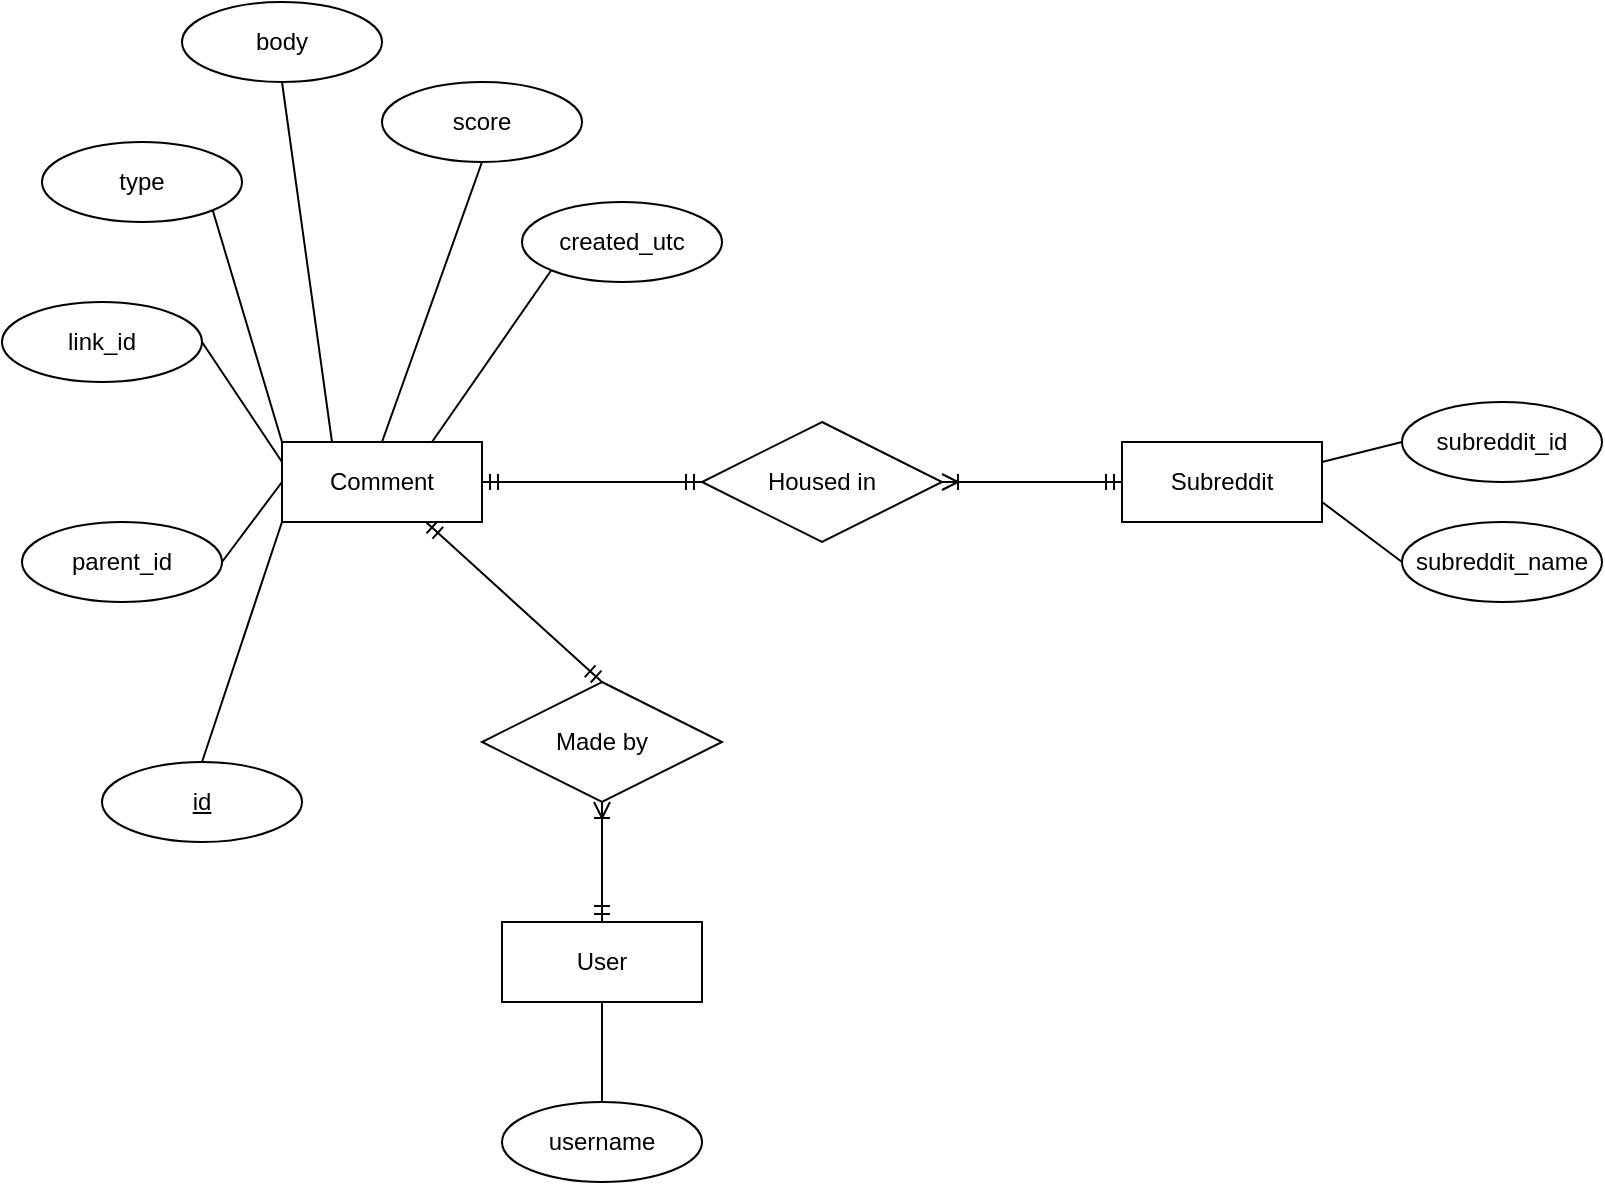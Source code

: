 <mxfile version="16.4.0" type="device"><diagram id="R2lEEEUBdFMjLlhIrx00" name="Page-1"><mxGraphModel dx="1497" dy="919" grid="1" gridSize="10" guides="1" tooltips="1" connect="1" arrows="1" fold="1" page="1" pageScale="1" pageWidth="827" pageHeight="1169" math="0" shadow="0" extFonts="Permanent Marker^https://fonts.googleapis.com/css?family=Permanent+Marker"><root><mxCell id="0"/><mxCell id="1" parent="0"/><mxCell id="Ti_cSipmv6xrXdWToD4_-1" value="Comment" style="whiteSpace=wrap;html=1;align=center;" vertex="1" parent="1"><mxGeometry x="140" y="290" width="100" height="40" as="geometry"/></mxCell><mxCell id="Ti_cSipmv6xrXdWToD4_-2" value="Subreddit" style="whiteSpace=wrap;html=1;align=center;" vertex="1" parent="1"><mxGeometry x="560" y="290" width="100" height="40" as="geometry"/></mxCell><mxCell id="Ti_cSipmv6xrXdWToD4_-3" value="User" style="whiteSpace=wrap;html=1;align=center;" vertex="1" parent="1"><mxGeometry x="250" y="530" width="100" height="40" as="geometry"/></mxCell><mxCell id="Ti_cSipmv6xrXdWToD4_-4" value="Housed in" style="shape=rhombus;perimeter=rhombusPerimeter;whiteSpace=wrap;html=1;align=center;" vertex="1" parent="1"><mxGeometry x="350" y="280" width="120" height="60" as="geometry"/></mxCell><mxCell id="Ti_cSipmv6xrXdWToD4_-7" value="" style="edgeStyle=entityRelationEdgeStyle;fontSize=12;html=1;endArrow=ERmandOne;startArrow=ERmandOne;rounded=0;exitX=1;exitY=0.5;exitDx=0;exitDy=0;entryX=0;entryY=0.5;entryDx=0;entryDy=0;" edge="1" parent="1" source="Ti_cSipmv6xrXdWToD4_-1" target="Ti_cSipmv6xrXdWToD4_-4"><mxGeometry width="100" height="100" relative="1" as="geometry"><mxPoint x="340" y="450" as="sourcePoint"/><mxPoint x="440" y="350" as="targetPoint"/></mxGeometry></mxCell><mxCell id="Ti_cSipmv6xrXdWToD4_-8" value="" style="fontSize=12;html=1;endArrow=ERoneToMany;startArrow=ERmandOne;rounded=0;exitX=0;exitY=0.5;exitDx=0;exitDy=0;entryX=1;entryY=0.5;entryDx=0;entryDy=0;" edge="1" parent="1" source="Ti_cSipmv6xrXdWToD4_-2" target="Ti_cSipmv6xrXdWToD4_-4"><mxGeometry width="100" height="100" relative="1" as="geometry"><mxPoint x="360" y="450" as="sourcePoint"/><mxPoint x="440" y="350" as="targetPoint"/></mxGeometry></mxCell><mxCell id="Ti_cSipmv6xrXdWToD4_-9" value="Made by" style="shape=rhombus;perimeter=rhombusPerimeter;whiteSpace=wrap;html=1;align=center;" vertex="1" parent="1"><mxGeometry x="240" y="410" width="120" height="60" as="geometry"/></mxCell><mxCell id="Ti_cSipmv6xrXdWToD4_-10" value="" style="fontSize=12;html=1;endArrow=ERmandOne;startArrow=ERmandOne;rounded=0;entryX=0.5;entryY=0;entryDx=0;entryDy=0;" edge="1" parent="1" source="Ti_cSipmv6xrXdWToD4_-1" target="Ti_cSipmv6xrXdWToD4_-9"><mxGeometry width="100" height="100" relative="1" as="geometry"><mxPoint x="250" y="320" as="sourcePoint"/><mxPoint x="360" y="320" as="targetPoint"/></mxGeometry></mxCell><mxCell id="Ti_cSipmv6xrXdWToD4_-12" value="" style="fontSize=12;html=1;endArrow=ERoneToMany;startArrow=ERmandOne;rounded=0;exitX=0.5;exitY=0;exitDx=0;exitDy=0;entryX=0.5;entryY=1;entryDx=0;entryDy=0;" edge="1" parent="1" source="Ti_cSipmv6xrXdWToD4_-3" target="Ti_cSipmv6xrXdWToD4_-9"><mxGeometry width="100" height="100" relative="1" as="geometry"><mxPoint x="370" y="470" as="sourcePoint"/><mxPoint x="280" y="470" as="targetPoint"/></mxGeometry></mxCell><mxCell id="Ti_cSipmv6xrXdWToD4_-13" value="id" style="ellipse;whiteSpace=wrap;html=1;align=center;fontStyle=4;" vertex="1" parent="1"><mxGeometry x="50" y="450" width="100" height="40" as="geometry"/></mxCell><mxCell id="Ti_cSipmv6xrXdWToD4_-14" value="parent_id" style="ellipse;whiteSpace=wrap;html=1;align=center;" vertex="1" parent="1"><mxGeometry x="10" y="330" width="100" height="40" as="geometry"/></mxCell><mxCell id="Ti_cSipmv6xrXdWToD4_-15" value="link_id" style="ellipse;whiteSpace=wrap;html=1;align=center;" vertex="1" parent="1"><mxGeometry y="220" width="100" height="40" as="geometry"/></mxCell><mxCell id="Ti_cSipmv6xrXdWToD4_-16" value="type" style="ellipse;whiteSpace=wrap;html=1;align=center;fontStyle=0" vertex="1" parent="1"><mxGeometry x="20" y="140" width="100" height="40" as="geometry"/></mxCell><mxCell id="Ti_cSipmv6xrXdWToD4_-17" value="username" style="ellipse;whiteSpace=wrap;html=1;align=center;" vertex="1" parent="1"><mxGeometry x="250" y="620" width="100" height="40" as="geometry"/></mxCell><mxCell id="Ti_cSipmv6xrXdWToD4_-18" value="subreddit_id" style="ellipse;whiteSpace=wrap;html=1;align=center;" vertex="1" parent="1"><mxGeometry x="700" y="270" width="100" height="40" as="geometry"/></mxCell><mxCell id="Ti_cSipmv6xrXdWToD4_-19" value="subreddit_name" style="ellipse;whiteSpace=wrap;html=1;align=center;" vertex="1" parent="1"><mxGeometry x="700" y="330" width="100" height="40" as="geometry"/></mxCell><mxCell id="Ti_cSipmv6xrXdWToD4_-20" style="edgeStyle=none;rounded=0;orthogonalLoop=1;jettySize=auto;html=1;exitX=0.5;exitY=0;exitDx=0;exitDy=0;" edge="1" parent="1" source="Ti_cSipmv6xrXdWToD4_-18" target="Ti_cSipmv6xrXdWToD4_-18"><mxGeometry relative="1" as="geometry"/></mxCell><mxCell id="Ti_cSipmv6xrXdWToD4_-22" value="body" style="ellipse;whiteSpace=wrap;html=1;align=center;fontStyle=0" vertex="1" parent="1"><mxGeometry x="90" y="70" width="100" height="40" as="geometry"/></mxCell><mxCell id="Ti_cSipmv6xrXdWToD4_-23" value="score" style="ellipse;whiteSpace=wrap;html=1;align=center;fontStyle=0" vertex="1" parent="1"><mxGeometry x="190" y="110" width="100" height="40" as="geometry"/></mxCell><mxCell id="Ti_cSipmv6xrXdWToD4_-24" value="created_utc" style="ellipse;whiteSpace=wrap;html=1;align=center;fontStyle=0" vertex="1" parent="1"><mxGeometry x="260" y="170" width="100" height="40" as="geometry"/></mxCell><mxCell id="Ti_cSipmv6xrXdWToD4_-26" value="" style="endArrow=none;html=1;rounded=0;exitX=0.5;exitY=0;exitDx=0;exitDy=0;entryX=0;entryY=1;entryDx=0;entryDy=0;" edge="1" parent="1" source="Ti_cSipmv6xrXdWToD4_-13" target="Ti_cSipmv6xrXdWToD4_-1"><mxGeometry relative="1" as="geometry"><mxPoint x="280" y="360" as="sourcePoint"/><mxPoint x="440" y="360" as="targetPoint"/></mxGeometry></mxCell><mxCell id="Ti_cSipmv6xrXdWToD4_-27" value="" style="endArrow=none;html=1;rounded=0;exitX=1;exitY=0.5;exitDx=0;exitDy=0;entryX=0;entryY=0.5;entryDx=0;entryDy=0;" edge="1" parent="1" source="Ti_cSipmv6xrXdWToD4_-14" target="Ti_cSipmv6xrXdWToD4_-1"><mxGeometry relative="1" as="geometry"><mxPoint x="120" y="240" as="sourcePoint"/><mxPoint x="140" y="210" as="targetPoint"/></mxGeometry></mxCell><mxCell id="Ti_cSipmv6xrXdWToD4_-28" value="" style="endArrow=none;html=1;rounded=0;exitX=1;exitY=0.5;exitDx=0;exitDy=0;entryX=0;entryY=0.25;entryDx=0;entryDy=0;" edge="1" parent="1" source="Ti_cSipmv6xrXdWToD4_-15" target="Ti_cSipmv6xrXdWToD4_-1"><mxGeometry relative="1" as="geometry"><mxPoint x="110" y="190" as="sourcePoint"/><mxPoint x="140" y="190" as="targetPoint"/></mxGeometry></mxCell><mxCell id="Ti_cSipmv6xrXdWToD4_-29" value="" style="endArrow=none;html=1;rounded=0;exitX=1;exitY=1;exitDx=0;exitDy=0;entryX=0;entryY=0;entryDx=0;entryDy=0;" edge="1" parent="1" source="Ti_cSipmv6xrXdWToD4_-16" target="Ti_cSipmv6xrXdWToD4_-1"><mxGeometry relative="1" as="geometry"><mxPoint x="110" y="140" as="sourcePoint"/><mxPoint x="140" y="180" as="targetPoint"/></mxGeometry></mxCell><mxCell id="Ti_cSipmv6xrXdWToD4_-30" value="" style="endArrow=none;html=1;rounded=0;exitX=0.5;exitY=1;exitDx=0;exitDy=0;entryX=0.25;entryY=0;entryDx=0;entryDy=0;" edge="1" parent="1" source="Ti_cSipmv6xrXdWToD4_-22" target="Ti_cSipmv6xrXdWToD4_-1"><mxGeometry relative="1" as="geometry"><mxPoint x="115.355" y="104.142" as="sourcePoint"/><mxPoint x="140" y="170" as="targetPoint"/></mxGeometry></mxCell><mxCell id="Ti_cSipmv6xrXdWToD4_-31" value="" style="endArrow=none;html=1;rounded=0;exitX=0.5;exitY=1;exitDx=0;exitDy=0;entryX=0.5;entryY=0;entryDx=0;entryDy=0;" edge="1" parent="1" source="Ti_cSipmv6xrXdWToD4_-23" target="Ti_cSipmv6xrXdWToD4_-1"><mxGeometry relative="1" as="geometry"><mxPoint x="140" y="70" as="sourcePoint"/><mxPoint x="165" y="170" as="targetPoint"/></mxGeometry></mxCell><mxCell id="Ti_cSipmv6xrXdWToD4_-32" value="" style="endArrow=none;html=1;rounded=0;exitX=0;exitY=1;exitDx=0;exitDy=0;entryX=0.75;entryY=0;entryDx=0;entryDy=0;" edge="1" parent="1" source="Ti_cSipmv6xrXdWToD4_-24" target="Ti_cSipmv6xrXdWToD4_-1"><mxGeometry relative="1" as="geometry"><mxPoint x="250" y="60" as="sourcePoint"/><mxPoint x="190" y="170" as="targetPoint"/></mxGeometry></mxCell><mxCell id="Ti_cSipmv6xrXdWToD4_-33" value="" style="endArrow=none;html=1;rounded=0;exitX=0;exitY=0.5;exitDx=0;exitDy=0;entryX=1;entryY=0.25;entryDx=0;entryDy=0;" edge="1" parent="1" source="Ti_cSipmv6xrXdWToD4_-18" target="Ti_cSipmv6xrXdWToD4_-2"><mxGeometry relative="1" as="geometry"><mxPoint x="270" y="200" as="sourcePoint"/><mxPoint x="210" y="310" as="targetPoint"/></mxGeometry></mxCell><mxCell id="Ti_cSipmv6xrXdWToD4_-34" value="" style="endArrow=none;html=1;rounded=0;exitX=0;exitY=0.5;exitDx=0;exitDy=0;entryX=1;entryY=0.75;entryDx=0;entryDy=0;" edge="1" parent="1" source="Ti_cSipmv6xrXdWToD4_-19" target="Ti_cSipmv6xrXdWToD4_-2"><mxGeometry relative="1" as="geometry"><mxPoint x="710" y="300" as="sourcePoint"/><mxPoint x="670" y="310" as="targetPoint"/></mxGeometry></mxCell><mxCell id="Ti_cSipmv6xrXdWToD4_-35" value="" style="endArrow=none;html=1;rounded=0;exitX=0.5;exitY=1;exitDx=0;exitDy=0;entryX=0.5;entryY=0;entryDx=0;entryDy=0;" edge="1" parent="1" source="Ti_cSipmv6xrXdWToD4_-3" target="Ti_cSipmv6xrXdWToD4_-17"><mxGeometry relative="1" as="geometry"><mxPoint x="720" y="310" as="sourcePoint"/><mxPoint x="680" y="320" as="targetPoint"/></mxGeometry></mxCell></root></mxGraphModel></diagram></mxfile>